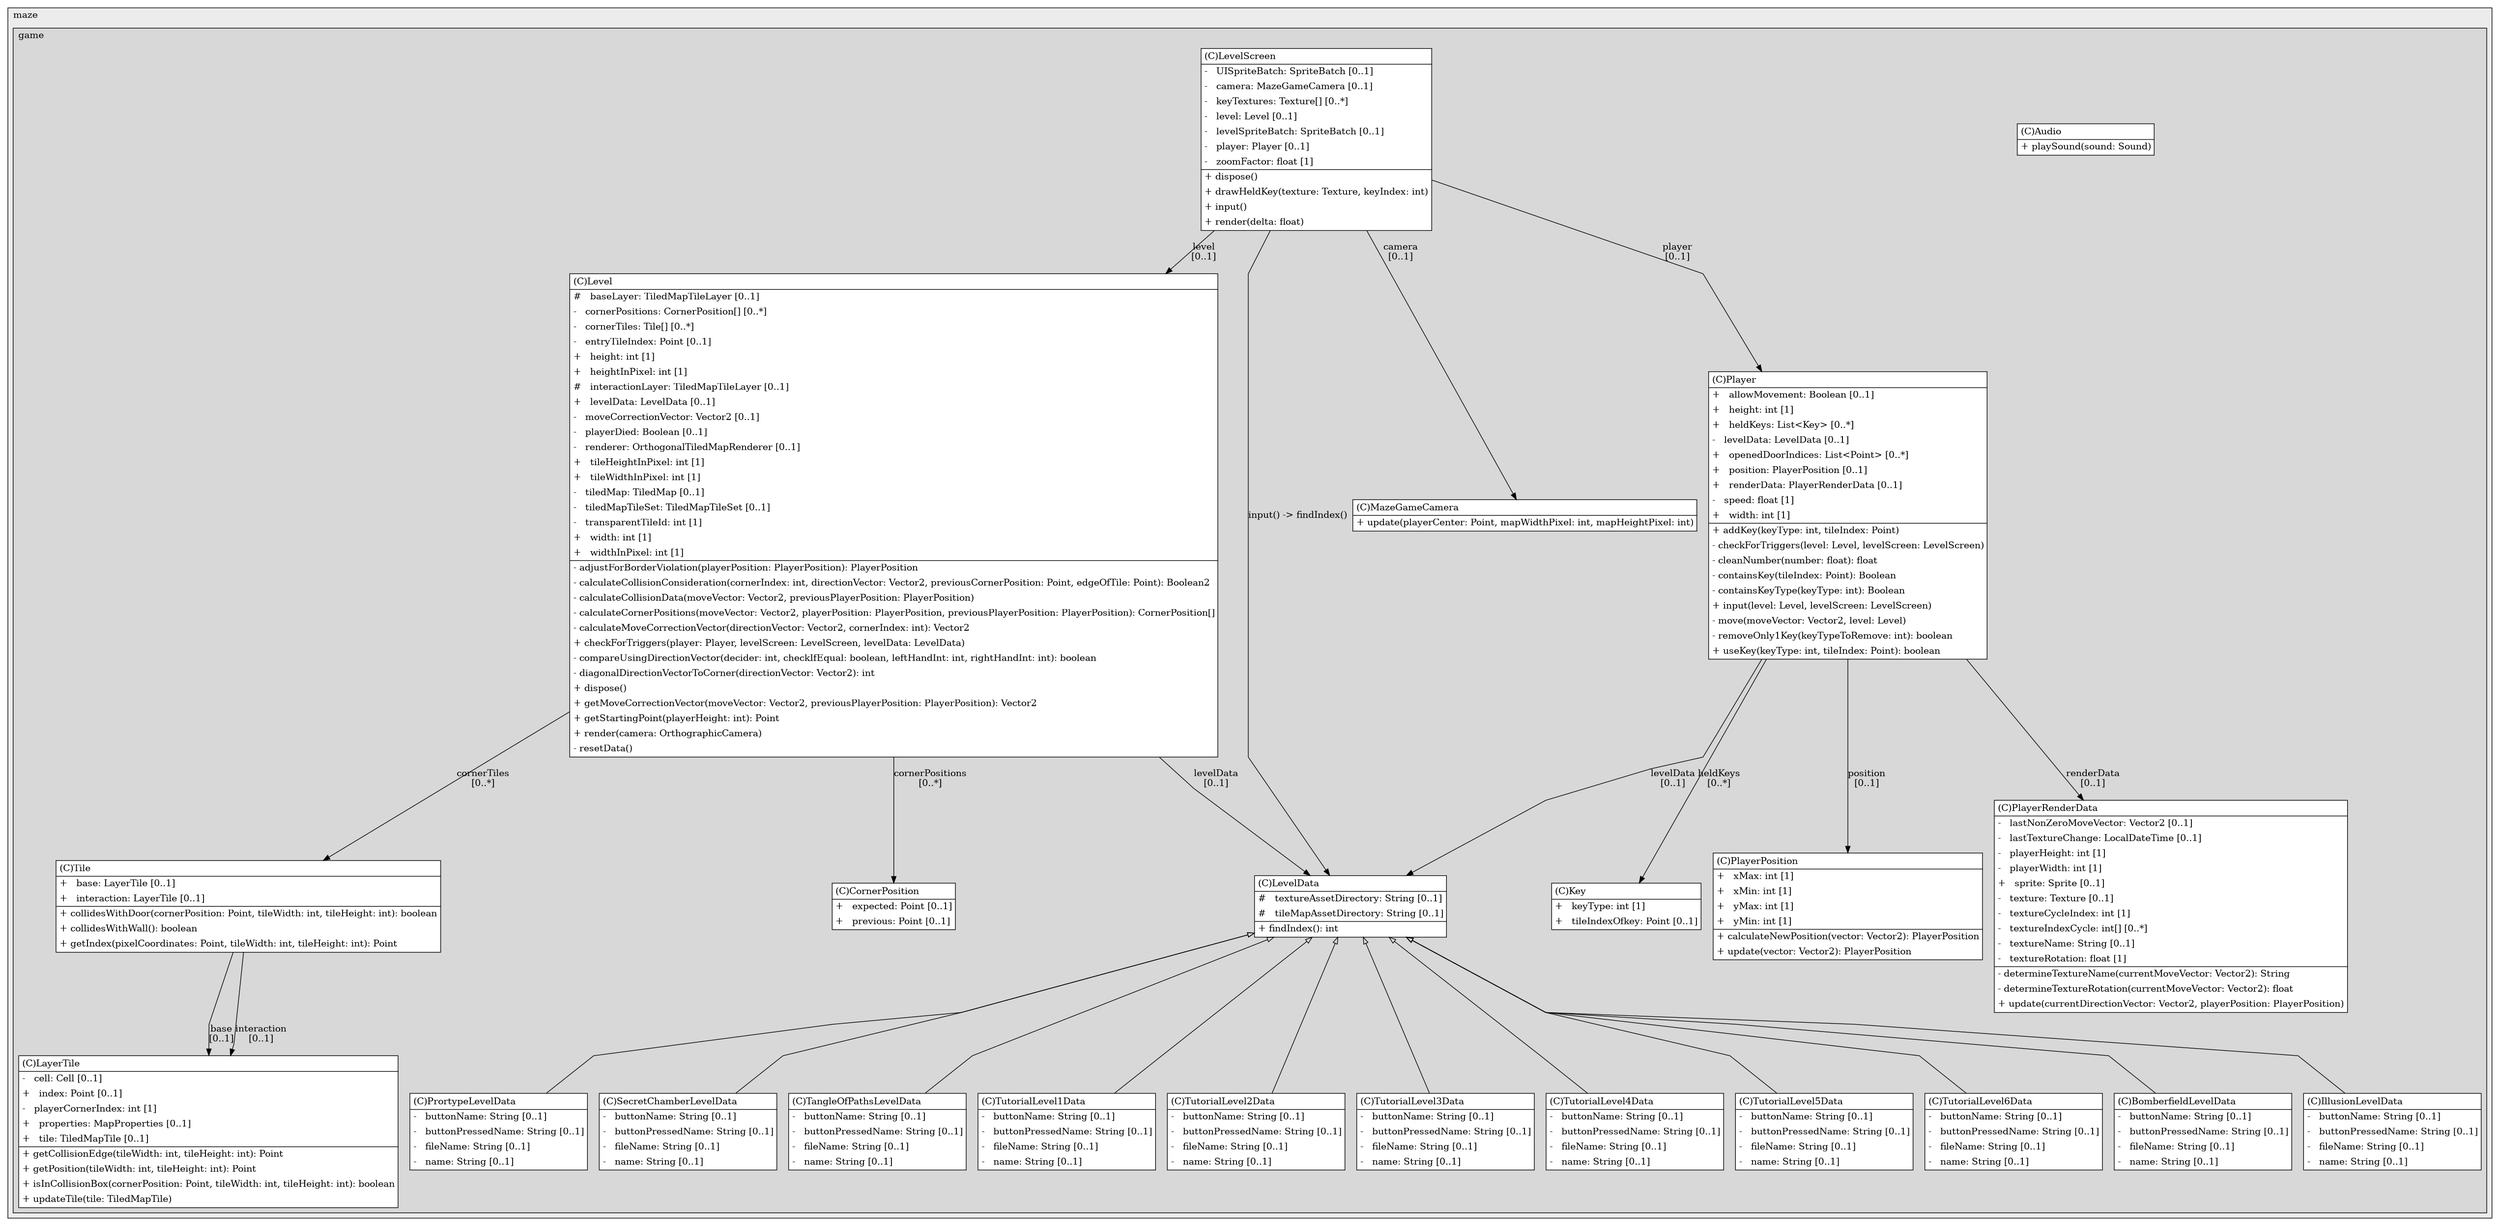 @startuml

/' diagram meta data start
config=StructureConfiguration;
{
  "projectClassification": {
    "searchMode": "OpenProject", // OpenProject, AllProjects
    "includedProjects": "",
    "pathEndKeywords": "*.impl",
    "isClientPath": "",
    "isClientName": "",
    "isTestPath": "",
    "isTestName": "",
    "isMappingPath": "",
    "isMappingName": "",
    "isDataAccessPath": "",
    "isDataAccessName": "",
    "isDataStructurePath": "",
    "isDataStructureName": "",
    "isInterfaceStructuresPath": "",
    "isInterfaceStructuresName": "",
    "isEntryPointPath": "",
    "isEntryPointName": "",
    "treatFinalFieldsAsMandatory": false
  },
  "graphRestriction": {
    "classPackageExcludeFilter": "",
    "classPackageIncludeFilter": "",
    "classNameExcludeFilter": "",
    "classNameIncludeFilter": "",
    "methodNameExcludeFilter": "",
    "methodNameIncludeFilter": "",
    "removeByInheritance": "", // inheritance/annotation based filtering is done in a second step
    "removeByAnnotation": "",
    "removeByClassPackage": "", // cleanup the graph after inheritance/annotation based filtering is done
    "removeByClassName": "",
    "cutMappings": false,
    "cutEnum": true,
    "cutTests": true,
    "cutClient": true,
    "cutDataAccess": false,
    "cutInterfaceStructures": false,
    "cutDataStructures": false,
    "cutGetterAndSetter": true,
    "cutConstructors": true
  },
  "graphTraversal": {
    "forwardDepth": 6,
    "backwardDepth": 6,
    "classPackageExcludeFilter": "",
    "classPackageIncludeFilter": "",
    "classNameExcludeFilter": "",
    "classNameIncludeFilter": "",
    "methodNameExcludeFilter": "",
    "methodNameIncludeFilter": "",
    "hideMappings": false,
    "hideDataStructures": false,
    "hidePrivateMethods": true,
    "hideInterfaceCalls": true, // indirection: implementation -> interface (is hidden) -> implementation
    "onlyShowApplicationEntryPoints": false, // root node is included
    "useMethodCallsForStructureDiagram": "BothDirections" // ForwardOnly, BothDirections, No
  },
  "details": {
    "aggregation": "GroupByClass", // ByClass, GroupByClass, None
    "showClassGenericTypes": true,
    "showMethods": true,
    "showMethodParameterNames": true,
    "showMethodParameterTypes": true,
    "showMethodReturnType": true,
    "showPackageLevels": 2,
    "showDetailedClassStructure": true
  },
  "rootClass": "com.maze.game.screens.LevelScreen",
  "extensionCallbackMethod": "" // qualified.class.name#methodName - signature: public static String method(String)
}
diagram meta data end '/



digraph g {
    rankdir="TB"
    splines=polyline
    

'nodes 
subgraph cluster_3344319 { 
   	label=maze
	labeljust=l
	fillcolor="#ececec"
	style=filled
   
   subgraph cluster_1648327873 { 
   	label=game
	labeljust=l
	fillcolor="#d8d8d8"
	style=filled
   
   Audio1065624724[
	label=<<TABLE BORDER="1" CELLBORDER="0" CELLPADDING="4" CELLSPACING="0">
<TR><TD ALIGN="LEFT" >(C)Audio</TD></TR>
<HR/>
<TR><TD ALIGN="LEFT" >+ playSound(sound: Sound)</TD></TR>
</TABLE>>
	style=filled
	margin=0
	shape=plaintext
	fillcolor="#FFFFFF"
];

BomberfieldLevelData68564983[
	label=<<TABLE BORDER="1" CELLBORDER="0" CELLPADDING="4" CELLSPACING="0">
<TR><TD ALIGN="LEFT" >(C)BomberfieldLevelData</TD></TR>
<HR/>
<TR><TD ALIGN="LEFT" >-   buttonName: String [0..1]</TD></TR>
<TR><TD ALIGN="LEFT" >-   buttonPressedName: String [0..1]</TD></TR>
<TR><TD ALIGN="LEFT" >-   fileName: String [0..1]</TD></TR>
<TR><TD ALIGN="LEFT" >-   name: String [0..1]</TD></TR>
</TABLE>>
	style=filled
	margin=0
	shape=plaintext
	fillcolor="#FFFFFF"
];

CornerPosition686970209[
	label=<<TABLE BORDER="1" CELLBORDER="0" CELLPADDING="4" CELLSPACING="0">
<TR><TD ALIGN="LEFT" >(C)CornerPosition</TD></TR>
<HR/>
<TR><TD ALIGN="LEFT" >+   expected: Point [0..1]</TD></TR>
<TR><TD ALIGN="LEFT" >+   previous: Point [0..1]</TD></TR>
</TABLE>>
	style=filled
	margin=0
	shape=plaintext
	fillcolor="#FFFFFF"
];

IllusionLevelData68564983[
	label=<<TABLE BORDER="1" CELLBORDER="0" CELLPADDING="4" CELLSPACING="0">
<TR><TD ALIGN="LEFT" >(C)IllusionLevelData</TD></TR>
<HR/>
<TR><TD ALIGN="LEFT" >-   buttonName: String [0..1]</TD></TR>
<TR><TD ALIGN="LEFT" >-   buttonPressedName: String [0..1]</TD></TR>
<TR><TD ALIGN="LEFT" >-   fileName: String [0..1]</TD></TR>
<TR><TD ALIGN="LEFT" >-   name: String [0..1]</TD></TR>
</TABLE>>
	style=filled
	margin=0
	shape=plaintext
	fillcolor="#FFFFFF"
];

Key686970209[
	label=<<TABLE BORDER="1" CELLBORDER="0" CELLPADDING="4" CELLSPACING="0">
<TR><TD ALIGN="LEFT" >(C)Key</TD></TR>
<HR/>
<TR><TD ALIGN="LEFT" >+   keyType: int [1]</TD></TR>
<TR><TD ALIGN="LEFT" >+   tileIndexOfkey: Point [0..1]</TD></TR>
</TABLE>>
	style=filled
	margin=0
	shape=plaintext
	fillcolor="#FFFFFF"
];

LayerTile686970209[
	label=<<TABLE BORDER="1" CELLBORDER="0" CELLPADDING="4" CELLSPACING="0">
<TR><TD ALIGN="LEFT" >(C)LayerTile</TD></TR>
<HR/>
<TR><TD ALIGN="LEFT" >-   cell: Cell [0..1]</TD></TR>
<TR><TD ALIGN="LEFT" >+   index: Point [0..1]</TD></TR>
<TR><TD ALIGN="LEFT" >-   playerCornerIndex: int [1]</TD></TR>
<TR><TD ALIGN="LEFT" >+   properties: MapProperties [0..1]</TD></TR>
<TR><TD ALIGN="LEFT" >+   tile: TiledMapTile [0..1]</TD></TR>
<HR/>
<TR><TD ALIGN="LEFT" >+ getCollisionEdge(tileWidth: int, tileHeight: int): Point</TD></TR>
<TR><TD ALIGN="LEFT" >+ getPosition(tileWidth: int, tileHeight: int): Point</TD></TR>
<TR><TD ALIGN="LEFT" >+ isInCollisionBox(cornerPosition: Point, tileWidth: int, tileHeight: int): boolean</TD></TR>
<TR><TD ALIGN="LEFT" >+ updateTile(tile: TiledMapTile)</TD></TR>
</TABLE>>
	style=filled
	margin=0
	shape=plaintext
	fillcolor="#FFFFFF"
];

Level68564983[
	label=<<TABLE BORDER="1" CELLBORDER="0" CELLPADDING="4" CELLSPACING="0">
<TR><TD ALIGN="LEFT" >(C)Level</TD></TR>
<HR/>
<TR><TD ALIGN="LEFT" >#   baseLayer: TiledMapTileLayer [0..1]</TD></TR>
<TR><TD ALIGN="LEFT" >-   cornerPositions: CornerPosition[] [0..*]</TD></TR>
<TR><TD ALIGN="LEFT" >-   cornerTiles: Tile[] [0..*]</TD></TR>
<TR><TD ALIGN="LEFT" >-   entryTileIndex: Point [0..1]</TD></TR>
<TR><TD ALIGN="LEFT" >+   height: int [1]</TD></TR>
<TR><TD ALIGN="LEFT" >+   heightInPixel: int [1]</TD></TR>
<TR><TD ALIGN="LEFT" >#   interactionLayer: TiledMapTileLayer [0..1]</TD></TR>
<TR><TD ALIGN="LEFT" >+   levelData: LevelData [0..1]</TD></TR>
<TR><TD ALIGN="LEFT" >-   moveCorrectionVector: Vector2 [0..1]</TD></TR>
<TR><TD ALIGN="LEFT" >-   playerDied: Boolean [0..1]</TD></TR>
<TR><TD ALIGN="LEFT" >-   renderer: OrthogonalTiledMapRenderer [0..1]</TD></TR>
<TR><TD ALIGN="LEFT" >+   tileHeightInPixel: int [1]</TD></TR>
<TR><TD ALIGN="LEFT" >+   tileWidthInPixel: int [1]</TD></TR>
<TR><TD ALIGN="LEFT" >-   tiledMap: TiledMap [0..1]</TD></TR>
<TR><TD ALIGN="LEFT" >-   tiledMapTileSet: TiledMapTileSet [0..1]</TD></TR>
<TR><TD ALIGN="LEFT" >-   transparentTileId: int [1]</TD></TR>
<TR><TD ALIGN="LEFT" >+   width: int [1]</TD></TR>
<TR><TD ALIGN="LEFT" >+   widthInPixel: int [1]</TD></TR>
<HR/>
<TR><TD ALIGN="LEFT" >- adjustForBorderViolation(playerPosition: PlayerPosition): PlayerPosition</TD></TR>
<TR><TD ALIGN="LEFT" >- calculateCollisionConsideration(cornerIndex: int, directionVector: Vector2, previousCornerPosition: Point, edgeOfTile: Point): Boolean2</TD></TR>
<TR><TD ALIGN="LEFT" >- calculateCollisionData(moveVector: Vector2, previousPlayerPosition: PlayerPosition)</TD></TR>
<TR><TD ALIGN="LEFT" >- calculateCornerPositions(moveVector: Vector2, playerPosition: PlayerPosition, previousPlayerPosition: PlayerPosition): CornerPosition[]</TD></TR>
<TR><TD ALIGN="LEFT" >- calculateMoveCorrectionVector(directionVector: Vector2, cornerIndex: int): Vector2</TD></TR>
<TR><TD ALIGN="LEFT" >+ checkForTriggers(player: Player, levelScreen: LevelScreen, levelData: LevelData)</TD></TR>
<TR><TD ALIGN="LEFT" >- compareUsingDirectionVector(decider: int, checkIfEqual: boolean, leftHandInt: int, rightHandInt: int): boolean</TD></TR>
<TR><TD ALIGN="LEFT" >- diagonalDirectionVectorToCorner(directionVector: Vector2): int</TD></TR>
<TR><TD ALIGN="LEFT" >+ dispose()</TD></TR>
<TR><TD ALIGN="LEFT" >+ getMoveCorrectionVector(moveVector: Vector2, previousPlayerPosition: PlayerPosition): Vector2</TD></TR>
<TR><TD ALIGN="LEFT" >+ getStartingPoint(playerHeight: int): Point</TD></TR>
<TR><TD ALIGN="LEFT" >+ render(camera: OrthographicCamera)</TD></TR>
<TR><TD ALIGN="LEFT" >- resetData()</TD></TR>
</TABLE>>
	style=filled
	margin=0
	shape=plaintext
	fillcolor="#FFFFFF"
];

LevelData68564983[
	label=<<TABLE BORDER="1" CELLBORDER="0" CELLPADDING="4" CELLSPACING="0">
<TR><TD ALIGN="LEFT" >(C)LevelData</TD></TR>
<HR/>
<TR><TD ALIGN="LEFT" >#   textureAssetDirectory: String [0..1]</TD></TR>
<TR><TD ALIGN="LEFT" >#   tileMapAssetDirectory: String [0..1]</TD></TR>
<HR/>
<TR><TD ALIGN="LEFT" >+ findIndex(): int</TD></TR>
</TABLE>>
	style=filled
	margin=0
	shape=plaintext
	fillcolor="#FFFFFF"
];

LevelScreen268915155[
	label=<<TABLE BORDER="1" CELLBORDER="0" CELLPADDING="4" CELLSPACING="0">
<TR><TD ALIGN="LEFT" >(C)LevelScreen</TD></TR>
<HR/>
<TR><TD ALIGN="LEFT" >-   UISpriteBatch: SpriteBatch [0..1]</TD></TR>
<TR><TD ALIGN="LEFT" >-   camera: MazeGameCamera [0..1]</TD></TR>
<TR><TD ALIGN="LEFT" >-   keyTextures: Texture[] [0..*]</TD></TR>
<TR><TD ALIGN="LEFT" >-   level: Level [0..1]</TD></TR>
<TR><TD ALIGN="LEFT" >-   levelSpriteBatch: SpriteBatch [0..1]</TD></TR>
<TR><TD ALIGN="LEFT" >-   player: Player [0..1]</TD></TR>
<TR><TD ALIGN="LEFT" >-   zoomFactor: float [1]</TD></TR>
<HR/>
<TR><TD ALIGN="LEFT" >+ dispose()</TD></TR>
<TR><TD ALIGN="LEFT" >+ drawHeldKey(texture: Texture, keyIndex: int)</TD></TR>
<TR><TD ALIGN="LEFT" >+ input()</TD></TR>
<TR><TD ALIGN="LEFT" >+ render(delta: float)</TD></TR>
</TABLE>>
	style=filled
	margin=0
	shape=plaintext
	fillcolor="#FFFFFF"
];

MazeGameCamera1065624724[
	label=<<TABLE BORDER="1" CELLBORDER="0" CELLPADDING="4" CELLSPACING="0">
<TR><TD ALIGN="LEFT" >(C)MazeGameCamera</TD></TR>
<HR/>
<TR><TD ALIGN="LEFT" >+ update(playerCenter: Point, mapWidthPixel: int, mapHeightPixel: int)</TD></TR>
</TABLE>>
	style=filled
	margin=0
	shape=plaintext
	fillcolor="#FFFFFF"
];

Player1065624724[
	label=<<TABLE BORDER="1" CELLBORDER="0" CELLPADDING="4" CELLSPACING="0">
<TR><TD ALIGN="LEFT" >(C)Player</TD></TR>
<HR/>
<TR><TD ALIGN="LEFT" >+   allowMovement: Boolean [0..1]</TD></TR>
<TR><TD ALIGN="LEFT" >+   height: int [1]</TD></TR>
<TR><TD ALIGN="LEFT" >+   heldKeys: List&lt;Key&gt; [0..*]</TD></TR>
<TR><TD ALIGN="LEFT" >-   levelData: LevelData [0..1]</TD></TR>
<TR><TD ALIGN="LEFT" >+   openedDoorIndices: List&lt;Point&gt; [0..*]</TD></TR>
<TR><TD ALIGN="LEFT" >+   position: PlayerPosition [0..1]</TD></TR>
<TR><TD ALIGN="LEFT" >+   renderData: PlayerRenderData [0..1]</TD></TR>
<TR><TD ALIGN="LEFT" >-   speed: float [1]</TD></TR>
<TR><TD ALIGN="LEFT" >+   width: int [1]</TD></TR>
<HR/>
<TR><TD ALIGN="LEFT" >+ addKey(keyType: int, tileIndex: Point)</TD></TR>
<TR><TD ALIGN="LEFT" >- checkForTriggers(level: Level, levelScreen: LevelScreen)</TD></TR>
<TR><TD ALIGN="LEFT" >- cleanNumber(number: float): float</TD></TR>
<TR><TD ALIGN="LEFT" >- containsKey(tileIndex: Point): Boolean</TD></TR>
<TR><TD ALIGN="LEFT" >- containsKeyType(keyType: int): Boolean</TD></TR>
<TR><TD ALIGN="LEFT" >+ input(level: Level, levelScreen: LevelScreen)</TD></TR>
<TR><TD ALIGN="LEFT" >- move(moveVector: Vector2, level: Level)</TD></TR>
<TR><TD ALIGN="LEFT" >- removeOnly1Key(keyTypeToRemove: int): boolean</TD></TR>
<TR><TD ALIGN="LEFT" >+ useKey(keyType: int, tileIndex: Point): boolean</TD></TR>
</TABLE>>
	style=filled
	margin=0
	shape=plaintext
	fillcolor="#FFFFFF"
];

PlayerPosition686970209[
	label=<<TABLE BORDER="1" CELLBORDER="0" CELLPADDING="4" CELLSPACING="0">
<TR><TD ALIGN="LEFT" >(C)PlayerPosition</TD></TR>
<HR/>
<TR><TD ALIGN="LEFT" >+   xMax: int [1]</TD></TR>
<TR><TD ALIGN="LEFT" >+   xMin: int [1]</TD></TR>
<TR><TD ALIGN="LEFT" >+   yMax: int [1]</TD></TR>
<TR><TD ALIGN="LEFT" >+   yMin: int [1]</TD></TR>
<HR/>
<TR><TD ALIGN="LEFT" >+ calculateNewPosition(vector: Vector2): PlayerPosition</TD></TR>
<TR><TD ALIGN="LEFT" >+ update(vector: Vector2): PlayerPosition</TD></TR>
</TABLE>>
	style=filled
	margin=0
	shape=plaintext
	fillcolor="#FFFFFF"
];

PlayerRenderData686970209[
	label=<<TABLE BORDER="1" CELLBORDER="0" CELLPADDING="4" CELLSPACING="0">
<TR><TD ALIGN="LEFT" >(C)PlayerRenderData</TD></TR>
<HR/>
<TR><TD ALIGN="LEFT" >-   lastNonZeroMoveVector: Vector2 [0..1]</TD></TR>
<TR><TD ALIGN="LEFT" >-   lastTextureChange: LocalDateTime [0..1]</TD></TR>
<TR><TD ALIGN="LEFT" >-   playerHeight: int [1]</TD></TR>
<TR><TD ALIGN="LEFT" >-   playerWidth: int [1]</TD></TR>
<TR><TD ALIGN="LEFT" >+   sprite: Sprite [0..1]</TD></TR>
<TR><TD ALIGN="LEFT" >-   texture: Texture [0..1]</TD></TR>
<TR><TD ALIGN="LEFT" >-   textureCycleIndex: int [1]</TD></TR>
<TR><TD ALIGN="LEFT" >-   textureIndexCycle: int[] [0..*]</TD></TR>
<TR><TD ALIGN="LEFT" >-   textureName: String [0..1]</TD></TR>
<TR><TD ALIGN="LEFT" >-   textureRotation: float [1]</TD></TR>
<HR/>
<TR><TD ALIGN="LEFT" >- determineTextureName(currentMoveVector: Vector2): String</TD></TR>
<TR><TD ALIGN="LEFT" >- determineTextureRotation(currentMoveVector: Vector2): float</TD></TR>
<TR><TD ALIGN="LEFT" >+ update(currentDirectionVector: Vector2, playerPosition: PlayerPosition)</TD></TR>
</TABLE>>
	style=filled
	margin=0
	shape=plaintext
	fillcolor="#FFFFFF"
];

PrortypeLevelData68564983[
	label=<<TABLE BORDER="1" CELLBORDER="0" CELLPADDING="4" CELLSPACING="0">
<TR><TD ALIGN="LEFT" >(C)PrortypeLevelData</TD></TR>
<HR/>
<TR><TD ALIGN="LEFT" >-   buttonName: String [0..1]</TD></TR>
<TR><TD ALIGN="LEFT" >-   buttonPressedName: String [0..1]</TD></TR>
<TR><TD ALIGN="LEFT" >-   fileName: String [0..1]</TD></TR>
<TR><TD ALIGN="LEFT" >-   name: String [0..1]</TD></TR>
</TABLE>>
	style=filled
	margin=0
	shape=plaintext
	fillcolor="#FFFFFF"
];

SecretChamberLevelData68564983[
	label=<<TABLE BORDER="1" CELLBORDER="0" CELLPADDING="4" CELLSPACING="0">
<TR><TD ALIGN="LEFT" >(C)SecretChamberLevelData</TD></TR>
<HR/>
<TR><TD ALIGN="LEFT" >-   buttonName: String [0..1]</TD></TR>
<TR><TD ALIGN="LEFT" >-   buttonPressedName: String [0..1]</TD></TR>
<TR><TD ALIGN="LEFT" >-   fileName: String [0..1]</TD></TR>
<TR><TD ALIGN="LEFT" >-   name: String [0..1]</TD></TR>
</TABLE>>
	style=filled
	margin=0
	shape=plaintext
	fillcolor="#FFFFFF"
];

TangleOfPathsLevelData68564983[
	label=<<TABLE BORDER="1" CELLBORDER="0" CELLPADDING="4" CELLSPACING="0">
<TR><TD ALIGN="LEFT" >(C)TangleOfPathsLevelData</TD></TR>
<HR/>
<TR><TD ALIGN="LEFT" >-   buttonName: String [0..1]</TD></TR>
<TR><TD ALIGN="LEFT" >-   buttonPressedName: String [0..1]</TD></TR>
<TR><TD ALIGN="LEFT" >-   fileName: String [0..1]</TD></TR>
<TR><TD ALIGN="LEFT" >-   name: String [0..1]</TD></TR>
</TABLE>>
	style=filled
	margin=0
	shape=plaintext
	fillcolor="#FFFFFF"
];

Tile686970209[
	label=<<TABLE BORDER="1" CELLBORDER="0" CELLPADDING="4" CELLSPACING="0">
<TR><TD ALIGN="LEFT" >(C)Tile</TD></TR>
<HR/>
<TR><TD ALIGN="LEFT" >+   base: LayerTile [0..1]</TD></TR>
<TR><TD ALIGN="LEFT" >+   interaction: LayerTile [0..1]</TD></TR>
<HR/>
<TR><TD ALIGN="LEFT" >+ collidesWithDoor(cornerPosition: Point, tileWidth: int, tileHeight: int): boolean</TD></TR>
<TR><TD ALIGN="LEFT" >+ collidesWithWall(): boolean</TD></TR>
<TR><TD ALIGN="LEFT" >+ getIndex(pixelCoordinates: Point, tileWidth: int, tileHeight: int): Point</TD></TR>
</TABLE>>
	style=filled
	margin=0
	shape=plaintext
	fillcolor="#FFFFFF"
];

TutorialLevel1Data68564983[
	label=<<TABLE BORDER="1" CELLBORDER="0" CELLPADDING="4" CELLSPACING="0">
<TR><TD ALIGN="LEFT" >(C)TutorialLevel1Data</TD></TR>
<HR/>
<TR><TD ALIGN="LEFT" >-   buttonName: String [0..1]</TD></TR>
<TR><TD ALIGN="LEFT" >-   buttonPressedName: String [0..1]</TD></TR>
<TR><TD ALIGN="LEFT" >-   fileName: String [0..1]</TD></TR>
<TR><TD ALIGN="LEFT" >-   name: String [0..1]</TD></TR>
</TABLE>>
	style=filled
	margin=0
	shape=plaintext
	fillcolor="#FFFFFF"
];

TutorialLevel2Data68564983[
	label=<<TABLE BORDER="1" CELLBORDER="0" CELLPADDING="4" CELLSPACING="0">
<TR><TD ALIGN="LEFT" >(C)TutorialLevel2Data</TD></TR>
<HR/>
<TR><TD ALIGN="LEFT" >-   buttonName: String [0..1]</TD></TR>
<TR><TD ALIGN="LEFT" >-   buttonPressedName: String [0..1]</TD></TR>
<TR><TD ALIGN="LEFT" >-   fileName: String [0..1]</TD></TR>
<TR><TD ALIGN="LEFT" >-   name: String [0..1]</TD></TR>
</TABLE>>
	style=filled
	margin=0
	shape=plaintext
	fillcolor="#FFFFFF"
];

TutorialLevel3Data68564983[
	label=<<TABLE BORDER="1" CELLBORDER="0" CELLPADDING="4" CELLSPACING="0">
<TR><TD ALIGN="LEFT" >(C)TutorialLevel3Data</TD></TR>
<HR/>
<TR><TD ALIGN="LEFT" >-   buttonName: String [0..1]</TD></TR>
<TR><TD ALIGN="LEFT" >-   buttonPressedName: String [0..1]</TD></TR>
<TR><TD ALIGN="LEFT" >-   fileName: String [0..1]</TD></TR>
<TR><TD ALIGN="LEFT" >-   name: String [0..1]</TD></TR>
</TABLE>>
	style=filled
	margin=0
	shape=plaintext
	fillcolor="#FFFFFF"
];

TutorialLevel4Data68564983[
	label=<<TABLE BORDER="1" CELLBORDER="0" CELLPADDING="4" CELLSPACING="0">
<TR><TD ALIGN="LEFT" >(C)TutorialLevel4Data</TD></TR>
<HR/>
<TR><TD ALIGN="LEFT" >-   buttonName: String [0..1]</TD></TR>
<TR><TD ALIGN="LEFT" >-   buttonPressedName: String [0..1]</TD></TR>
<TR><TD ALIGN="LEFT" >-   fileName: String [0..1]</TD></TR>
<TR><TD ALIGN="LEFT" >-   name: String [0..1]</TD></TR>
</TABLE>>
	style=filled
	margin=0
	shape=plaintext
	fillcolor="#FFFFFF"
];

TutorialLevel5Data68564983[
	label=<<TABLE BORDER="1" CELLBORDER="0" CELLPADDING="4" CELLSPACING="0">
<TR><TD ALIGN="LEFT" >(C)TutorialLevel5Data</TD></TR>
<HR/>
<TR><TD ALIGN="LEFT" >-   buttonName: String [0..1]</TD></TR>
<TR><TD ALIGN="LEFT" >-   buttonPressedName: String [0..1]</TD></TR>
<TR><TD ALIGN="LEFT" >-   fileName: String [0..1]</TD></TR>
<TR><TD ALIGN="LEFT" >-   name: String [0..1]</TD></TR>
</TABLE>>
	style=filled
	margin=0
	shape=plaintext
	fillcolor="#FFFFFF"
];

TutorialLevel6Data68564983[
	label=<<TABLE BORDER="1" CELLBORDER="0" CELLPADDING="4" CELLSPACING="0">
<TR><TD ALIGN="LEFT" >(C)TutorialLevel6Data</TD></TR>
<HR/>
<TR><TD ALIGN="LEFT" >-   buttonName: String [0..1]</TD></TR>
<TR><TD ALIGN="LEFT" >-   buttonPressedName: String [0..1]</TD></TR>
<TR><TD ALIGN="LEFT" >-   fileName: String [0..1]</TD></TR>
<TR><TD ALIGN="LEFT" >-   name: String [0..1]</TD></TR>
</TABLE>>
	style=filled
	margin=0
	shape=plaintext
	fillcolor="#FFFFFF"
];
} 
} 

'edges    
Level68564983 -> CornerPosition686970209[label="cornerPositions
[0..*]"];
Level68564983 -> LevelData68564983[label="levelData
[0..1]"];
Level68564983 -> Tile686970209[label="cornerTiles
[0..*]"];
LevelData68564983 -> BomberfieldLevelData68564983[arrowhead=none, arrowtail=empty, dir=both];
LevelData68564983 -> IllusionLevelData68564983[arrowhead=none, arrowtail=empty, dir=both];
LevelData68564983 -> PrortypeLevelData68564983[arrowhead=none, arrowtail=empty, dir=both];
LevelData68564983 -> SecretChamberLevelData68564983[arrowhead=none, arrowtail=empty, dir=both];
LevelData68564983 -> TangleOfPathsLevelData68564983[arrowhead=none, arrowtail=empty, dir=both];
LevelData68564983 -> TutorialLevel1Data68564983[arrowhead=none, arrowtail=empty, dir=both];
LevelData68564983 -> TutorialLevel2Data68564983[arrowhead=none, arrowtail=empty, dir=both];
LevelData68564983 -> TutorialLevel3Data68564983[arrowhead=none, arrowtail=empty, dir=both];
LevelData68564983 -> TutorialLevel4Data68564983[arrowhead=none, arrowtail=empty, dir=both];
LevelData68564983 -> TutorialLevel5Data68564983[arrowhead=none, arrowtail=empty, dir=both];
LevelData68564983 -> TutorialLevel6Data68564983[arrowhead=none, arrowtail=empty, dir=both];
LevelScreen268915155 -> Level68564983[label="level
[0..1]"];
LevelScreen268915155 -> LevelData68564983[label="input() -> findIndex()"];
LevelScreen268915155 -> MazeGameCamera1065624724[label="camera
[0..1]"];
LevelScreen268915155 -> Player1065624724[label="player
[0..1]"];
Player1065624724 -> Key686970209[label="heldKeys
[0..*]"];
Player1065624724 -> LevelData68564983[label="levelData
[0..1]"];
Player1065624724 -> PlayerPosition686970209[label="position
[0..1]"];
Player1065624724 -> PlayerRenderData686970209[label="renderData
[0..1]"];
Tile686970209 -> LayerTile686970209[label="base
[0..1]"];
Tile686970209 -> LayerTile686970209[label="interaction
[0..1]"];
    
}
@enduml